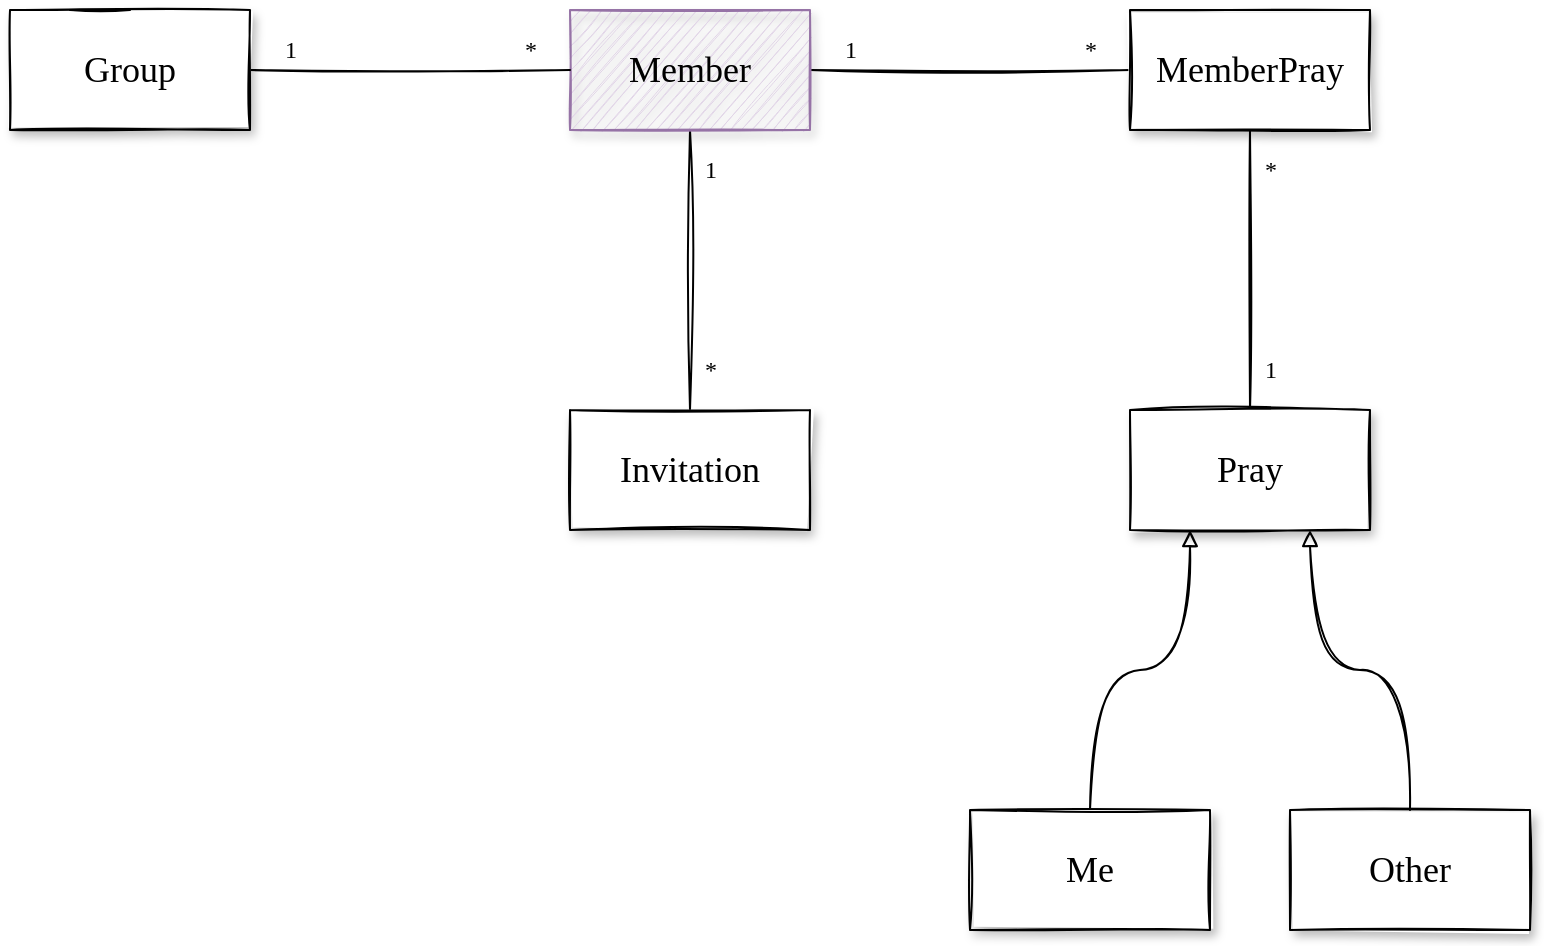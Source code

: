 <mxfile version="14.6.0" type="github">
  <diagram id="4XD5JFt1QXYFJOO8aTxh" name="Page-1">
    <mxGraphModel dx="1426" dy="769" grid="1" gridSize="10" guides="1" tooltips="1" connect="1" arrows="1" fold="1" page="1" pageScale="1" pageWidth="1169" pageHeight="827" math="0" shadow="0">
      <root>
        <mxCell id="0" />
        <mxCell id="1" parent="0" />
        <mxCell id="70FJicwV4fQcsNB-qmML-5" style="edgeStyle=orthogonalEdgeStyle;rounded=0;sketch=1;orthogonalLoop=1;jettySize=auto;html=1;exitX=1;exitY=0.5;exitDx=0;exitDy=0;fontFamily=Comic Sans MS;endArrow=none;endFill=0;shadow=0;" edge="1" parent="1" source="70FJicwV4fQcsNB-qmML-2" target="70FJicwV4fQcsNB-qmML-3">
          <mxGeometry relative="1" as="geometry" />
        </mxCell>
        <mxCell id="70FJicwV4fQcsNB-qmML-16" style="edgeStyle=orthogonalEdgeStyle;sketch=1;orthogonalLoop=1;jettySize=auto;html=1;exitX=0.5;exitY=1;exitDx=0;exitDy=0;entryX=0.5;entryY=0;entryDx=0;entryDy=0;fontFamily=Comic Sans MS;endArrow=none;endFill=0;rounded=0;" edge="1" parent="1" source="70FJicwV4fQcsNB-qmML-2" target="70FJicwV4fQcsNB-qmML-15">
          <mxGeometry relative="1" as="geometry" />
        </mxCell>
        <mxCell id="70FJicwV4fQcsNB-qmML-2" value="&lt;span style=&quot;font-size: 18px&quot;&gt;Member&lt;/span&gt;" style="rounded=0;whiteSpace=wrap;html=1;sketch=1;shadow=1;glass=0;fontFamily=Comic Sans MS;fillColor=#e1d5e7;strokeColor=#9673a6;" vertex="1" parent="1">
          <mxGeometry x="480" y="80" width="120" height="60" as="geometry" />
        </mxCell>
        <mxCell id="70FJicwV4fQcsNB-qmML-28" style="edgeStyle=orthogonalEdgeStyle;sketch=1;orthogonalLoop=1;jettySize=auto;html=1;exitX=0.5;exitY=1;exitDx=0;exitDy=0;entryX=0.5;entryY=0;entryDx=0;entryDy=0;shadow=0;fontFamily=Comic Sans MS;startArrow=none;startFill=0;endArrow=none;endFill=0;strokeColor=#000000;" edge="1" parent="1" source="70FJicwV4fQcsNB-qmML-3" target="70FJicwV4fQcsNB-qmML-4">
          <mxGeometry relative="1" as="geometry" />
        </mxCell>
        <mxCell id="70FJicwV4fQcsNB-qmML-3" value="&lt;span style=&quot;font-size: 18px&quot;&gt;MemberPray&lt;/span&gt;" style="rounded=0;whiteSpace=wrap;html=1;sketch=1;shadow=1;glass=0;fontFamily=Comic Sans MS;" vertex="1" parent="1">
          <mxGeometry x="760" y="80" width="120" height="60" as="geometry" />
        </mxCell>
        <mxCell id="70FJicwV4fQcsNB-qmML-4" value="&lt;span style=&quot;font-size: 18px&quot;&gt;Pray&lt;/span&gt;" style="rounded=0;whiteSpace=wrap;html=1;sketch=1;shadow=1;glass=0;fontFamily=Comic Sans MS;" vertex="1" parent="1">
          <mxGeometry x="760" y="280" width="120" height="60" as="geometry" />
        </mxCell>
        <mxCell id="70FJicwV4fQcsNB-qmML-6" value="1" style="text;html=1;align=center;verticalAlign=middle;resizable=0;points=[];autosize=1;strokeColor=none;fontFamily=Comic Sans MS;" vertex="1" parent="1">
          <mxGeometry x="540" y="150" width="20" height="20" as="geometry" />
        </mxCell>
        <mxCell id="70FJicwV4fQcsNB-qmML-7" value="*" style="text;html=1;align=center;verticalAlign=middle;resizable=0;points=[];autosize=1;strokeColor=none;fontFamily=Comic Sans MS;" vertex="1" parent="1">
          <mxGeometry x="730" y="90" width="20" height="20" as="geometry" />
        </mxCell>
        <mxCell id="70FJicwV4fQcsNB-qmML-9" value="*" style="text;html=1;align=center;verticalAlign=middle;resizable=0;points=[];autosize=1;strokeColor=none;fontFamily=Comic Sans MS;" vertex="1" parent="1">
          <mxGeometry x="820" y="150" width="20" height="20" as="geometry" />
        </mxCell>
        <mxCell id="70FJicwV4fQcsNB-qmML-10" value="1" style="text;html=1;align=center;verticalAlign=middle;resizable=0;points=[];autosize=1;strokeColor=none;fontFamily=Comic Sans MS;" vertex="1" parent="1">
          <mxGeometry x="820" y="250" width="20" height="20" as="geometry" />
        </mxCell>
        <mxCell id="70FJicwV4fQcsNB-qmML-30" style="edgeStyle=orthogonalEdgeStyle;sketch=1;orthogonalLoop=1;jettySize=auto;html=1;exitX=1;exitY=0.5;exitDx=0;exitDy=0;entryX=0;entryY=0.5;entryDx=0;entryDy=0;shadow=0;fontFamily=Comic Sans MS;startArrow=none;startFill=0;endArrow=none;endFill=0;strokeColor=#000000;" edge="1" parent="1" source="70FJicwV4fQcsNB-qmML-11" target="70FJicwV4fQcsNB-qmML-2">
          <mxGeometry relative="1" as="geometry" />
        </mxCell>
        <mxCell id="70FJicwV4fQcsNB-qmML-11" value="&lt;span style=&quot;font-size: 18px&quot;&gt;Group&lt;/span&gt;" style="rounded=0;whiteSpace=wrap;html=1;sketch=1;shadow=1;glass=0;fontFamily=Comic Sans MS;" vertex="1" parent="1">
          <mxGeometry x="200" y="80" width="120" height="60" as="geometry" />
        </mxCell>
        <mxCell id="70FJicwV4fQcsNB-qmML-13" value="1" style="text;html=1;align=center;verticalAlign=middle;resizable=0;points=[];autosize=1;strokeColor=none;fontFamily=Comic Sans MS;" vertex="1" parent="1">
          <mxGeometry x="330" y="90" width="20" height="20" as="geometry" />
        </mxCell>
        <mxCell id="70FJicwV4fQcsNB-qmML-14" value="*" style="text;html=1;align=center;verticalAlign=middle;resizable=0;points=[];autosize=1;strokeColor=none;fontFamily=Comic Sans MS;" vertex="1" parent="1">
          <mxGeometry x="450" y="90" width="20" height="20" as="geometry" />
        </mxCell>
        <mxCell id="70FJicwV4fQcsNB-qmML-15" value="&lt;span style=&quot;font-size: 18px&quot;&gt;Invitation&lt;/span&gt;" style="rounded=0;whiteSpace=wrap;html=1;sketch=1;shadow=1;glass=0;fontFamily=Comic Sans MS;" vertex="1" parent="1">
          <mxGeometry x="480" y="280" width="120" height="60" as="geometry" />
        </mxCell>
        <mxCell id="70FJicwV4fQcsNB-qmML-17" value="1" style="text;html=1;align=center;verticalAlign=middle;resizable=0;points=[];autosize=1;strokeColor=none;fontFamily=Comic Sans MS;" vertex="1" parent="1">
          <mxGeometry x="610" y="90" width="20" height="20" as="geometry" />
        </mxCell>
        <mxCell id="70FJicwV4fQcsNB-qmML-18" value="*" style="text;html=1;align=center;verticalAlign=middle;resizable=0;points=[];autosize=1;strokeColor=none;fontFamily=Comic Sans MS;" vertex="1" parent="1">
          <mxGeometry x="540" y="250" width="20" height="20" as="geometry" />
        </mxCell>
        <mxCell id="70FJicwV4fQcsNB-qmML-19" style="edgeStyle=orthogonalEdgeStyle;rounded=1;sketch=1;orthogonalLoop=1;jettySize=auto;html=1;exitX=0.25;exitY=0;exitDx=0;exitDy=0;entryX=0.5;entryY=0;entryDx=0;entryDy=0;fontFamily=Comic Sans MS;endArrow=none;endFill=0;" edge="1" parent="1" source="70FJicwV4fQcsNB-qmML-11" target="70FJicwV4fQcsNB-qmML-11">
          <mxGeometry relative="1" as="geometry" />
        </mxCell>
        <mxCell id="70FJicwV4fQcsNB-qmML-24" style="edgeStyle=orthogonalEdgeStyle;sketch=1;orthogonalLoop=1;jettySize=auto;html=1;exitX=0.5;exitY=0;exitDx=0;exitDy=0;entryX=0.25;entryY=1;entryDx=0;entryDy=0;fontFamily=Comic Sans MS;endArrow=block;endFill=0;curved=1;" edge="1" parent="1" source="70FJicwV4fQcsNB-qmML-22" target="70FJicwV4fQcsNB-qmML-4">
          <mxGeometry relative="1" as="geometry" />
        </mxCell>
        <mxCell id="70FJicwV4fQcsNB-qmML-22" value="&lt;span style=&quot;font-size: 18px&quot;&gt;Me&lt;br&gt;&lt;/span&gt;" style="rounded=0;whiteSpace=wrap;html=1;sketch=1;shadow=1;glass=0;fontFamily=Comic Sans MS;" vertex="1" parent="1">
          <mxGeometry x="680" y="480" width="120" height="60" as="geometry" />
        </mxCell>
        <mxCell id="70FJicwV4fQcsNB-qmML-25" style="edgeStyle=orthogonalEdgeStyle;sketch=1;orthogonalLoop=1;jettySize=auto;html=1;exitX=0.5;exitY=0;exitDx=0;exitDy=0;entryX=0.75;entryY=1;entryDx=0;entryDy=0;shadow=0;fontFamily=Comic Sans MS;startArrow=none;startFill=0;endArrow=block;endFill=0;curved=1;" edge="1" parent="1" source="70FJicwV4fQcsNB-qmML-23" target="70FJicwV4fQcsNB-qmML-4">
          <mxGeometry relative="1" as="geometry" />
        </mxCell>
        <mxCell id="70FJicwV4fQcsNB-qmML-23" value="&lt;span style=&quot;font-size: 18px&quot;&gt;Other&lt;/span&gt;" style="rounded=0;whiteSpace=wrap;html=1;sketch=1;shadow=1;glass=0;fontFamily=Comic Sans MS;" vertex="1" parent="1">
          <mxGeometry x="840" y="480" width="120" height="60" as="geometry" />
        </mxCell>
      </root>
    </mxGraphModel>
  </diagram>
</mxfile>
